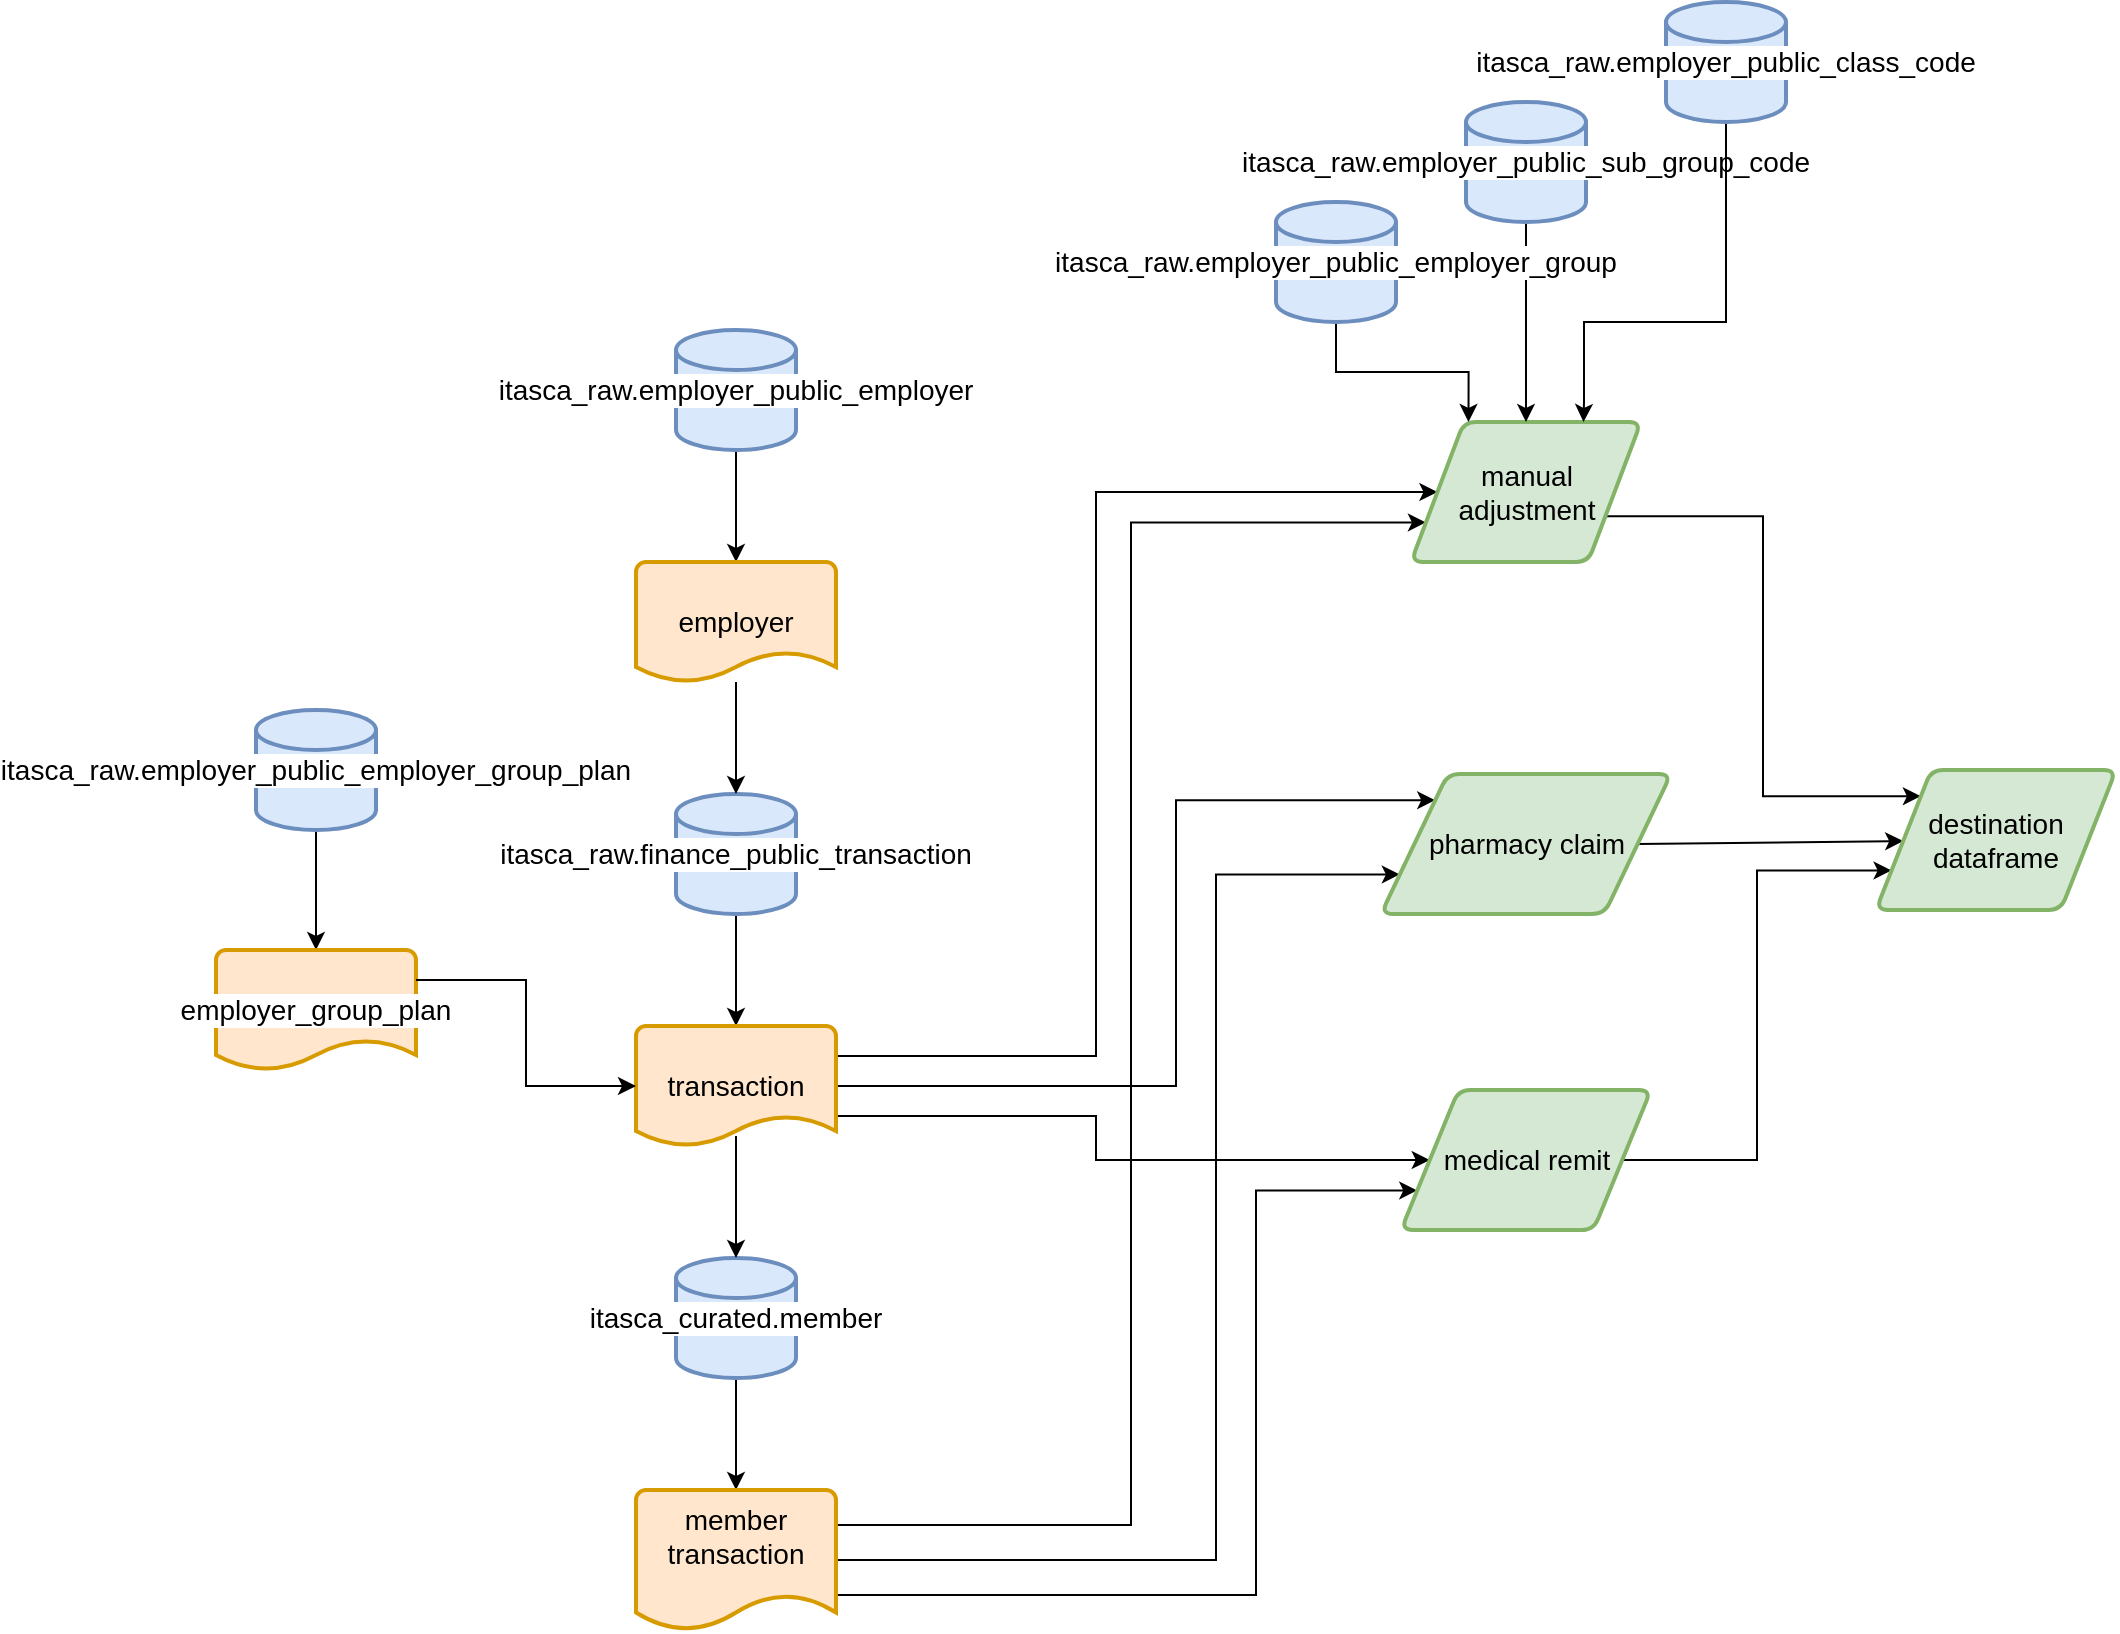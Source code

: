 <mxfile version="24.0.0" type="github">
  <diagram name="Page-1" id="moje5MP1D1rMO4aEr9rX">
    <mxGraphModel dx="4435" dy="1988" grid="1" gridSize="10" guides="1" tooltips="1" connect="1" arrows="1" fold="1" page="1" pageScale="1" pageWidth="850" pageHeight="1100" math="0" shadow="0">
      <root>
        <mxCell id="0" />
        <mxCell id="1" parent="0" />
        <mxCell id="fc4hQp4U5ANWg9E9tWy_-3" value="" style="edgeStyle=orthogonalEdgeStyle;rounded=0;orthogonalLoop=1;jettySize=auto;html=1;fontSize=14;" edge="1" parent="1" source="fc4hQp4U5ANWg9E9tWy_-1" target="fc4hQp4U5ANWg9E9tWy_-2">
          <mxGeometry relative="1" as="geometry" />
        </mxCell>
        <mxCell id="fc4hQp4U5ANWg9E9tWy_-1" value="itasca_raw.employer_public_employer" style="strokeWidth=2;html=1;shape=mxgraph.flowchart.database;whiteSpace=wrap;fillColor=#dae8fc;strokeColor=#6c8ebf;fontSize=14;verticalAlign=middle;align=center;labelPosition=center;verticalLabelPosition=middle;labelBackgroundColor=default;labelBorderColor=none;" vertex="1" parent="1">
          <mxGeometry x="180" y="350" width="60" height="60" as="geometry" />
        </mxCell>
        <mxCell id="fc4hQp4U5ANWg9E9tWy_-2" value="employer" style="strokeWidth=2;html=1;shape=mxgraph.flowchart.document2;whiteSpace=wrap;size=0.25;fillColor=#ffe6cc;strokeColor=#d79b00;labelBackgroundColor=none;fontSize=14;" vertex="1" parent="1">
          <mxGeometry x="160" y="466" width="100" height="60" as="geometry" />
        </mxCell>
        <mxCell id="fc4hQp4U5ANWg9E9tWy_-6" value="" style="edgeStyle=orthogonalEdgeStyle;rounded=0;orthogonalLoop=1;jettySize=auto;html=1;fontSize=14;" edge="1" source="fc4hQp4U5ANWg9E9tWy_-7" target="fc4hQp4U5ANWg9E9tWy_-8" parent="1">
          <mxGeometry relative="1" as="geometry" />
        </mxCell>
        <mxCell id="fc4hQp4U5ANWg9E9tWy_-7" value="itasca_raw.employer_public_employer_group_plan" style="strokeWidth=2;html=1;shape=mxgraph.flowchart.database;whiteSpace=wrap;fillColor=#dae8fc;strokeColor=#6c8ebf;fontSize=14;verticalAlign=middle;align=center;labelPosition=center;verticalLabelPosition=middle;labelBackgroundColor=default;labelBorderColor=none;" vertex="1" parent="1">
          <mxGeometry x="-30" y="540" width="60" height="60" as="geometry" />
        </mxCell>
        <mxCell id="fc4hQp4U5ANWg9E9tWy_-8" value="employer_group_plan" style="strokeWidth=2;html=1;shape=mxgraph.flowchart.document2;whiteSpace=wrap;size=0.25;fillColor=#ffe6cc;strokeColor=#d79b00;labelBackgroundColor=default;fontSize=14;" vertex="1" parent="1">
          <mxGeometry x="-50" y="660" width="100" height="60" as="geometry" />
        </mxCell>
        <mxCell id="fc4hQp4U5ANWg9E9tWy_-153" value="" style="edgeStyle=orthogonalEdgeStyle;rounded=0;orthogonalLoop=1;jettySize=auto;html=1;fontSize=14;" edge="1" source="fc4hQp4U5ANWg9E9tWy_-154" target="fc4hQp4U5ANWg9E9tWy_-155" parent="1">
          <mxGeometry relative="1" as="geometry" />
        </mxCell>
        <mxCell id="fc4hQp4U5ANWg9E9tWy_-154" value="itasca_raw.finance_public_transaction" style="strokeWidth=2;html=1;shape=mxgraph.flowchart.database;whiteSpace=wrap;fillColor=#dae8fc;strokeColor=#6c8ebf;fontSize=14;verticalAlign=middle;align=center;labelPosition=center;verticalLabelPosition=middle;labelBackgroundColor=default;labelBorderColor=none;" vertex="1" parent="1">
          <mxGeometry x="180" y="582" width="60" height="60" as="geometry" />
        </mxCell>
        <mxCell id="fc4hQp4U5ANWg9E9tWy_-191" style="edgeStyle=elbowEdgeStyle;rounded=0;orthogonalLoop=1;jettySize=auto;html=1;exitX=1;exitY=0.25;exitDx=0;exitDy=0;exitPerimeter=0;entryX=0;entryY=0.5;entryDx=0;entryDy=0;" edge="1" parent="1" source="fc4hQp4U5ANWg9E9tWy_-155" target="fc4hQp4U5ANWg9E9tWy_-164">
          <mxGeometry relative="1" as="geometry">
            <Array as="points">
              <mxPoint x="390" y="690" />
            </Array>
          </mxGeometry>
        </mxCell>
        <mxCell id="fc4hQp4U5ANWg9E9tWy_-193" style="edgeStyle=elbowEdgeStyle;rounded=0;orthogonalLoop=1;jettySize=auto;html=1;exitX=1;exitY=0.5;exitDx=0;exitDy=0;exitPerimeter=0;entryX=0;entryY=0;entryDx=0;entryDy=0;" edge="1" parent="1" source="fc4hQp4U5ANWg9E9tWy_-155" target="fc4hQp4U5ANWg9E9tWy_-181">
          <mxGeometry relative="1" as="geometry">
            <Array as="points">
              <mxPoint x="430" y="660" />
            </Array>
          </mxGeometry>
        </mxCell>
        <mxCell id="fc4hQp4U5ANWg9E9tWy_-197" style="edgeStyle=orthogonalEdgeStyle;rounded=0;orthogonalLoop=1;jettySize=auto;html=1;exitX=1;exitY=0.75;exitDx=0;exitDy=0;exitPerimeter=0;entryX=0;entryY=0.5;entryDx=0;entryDy=0;" edge="1" parent="1" source="fc4hQp4U5ANWg9E9tWy_-155" target="fc4hQp4U5ANWg9E9tWy_-196">
          <mxGeometry relative="1" as="geometry">
            <Array as="points">
              <mxPoint x="390" y="743" />
              <mxPoint x="390" y="765" />
            </Array>
          </mxGeometry>
        </mxCell>
        <mxCell id="fc4hQp4U5ANWg9E9tWy_-155" value="transaction" style="strokeWidth=2;html=1;shape=mxgraph.flowchart.document2;whiteSpace=wrap;size=0.25;fillColor=#ffe6cc;strokeColor=#d79b00;labelBackgroundColor=none;fontSize=14;" vertex="1" parent="1">
          <mxGeometry x="160" y="698" width="100" height="60" as="geometry" />
        </mxCell>
        <mxCell id="fc4hQp4U5ANWg9E9tWy_-156" style="edgeStyle=orthogonalEdgeStyle;rounded=0;orthogonalLoop=1;jettySize=auto;html=1;entryX=0.5;entryY=0;entryDx=0;entryDy=0;entryPerimeter=0;fontSize=14;" edge="1" parent="1" source="fc4hQp4U5ANWg9E9tWy_-2" target="fc4hQp4U5ANWg9E9tWy_-154">
          <mxGeometry relative="1" as="geometry" />
        </mxCell>
        <mxCell id="fc4hQp4U5ANWg9E9tWy_-159" value="" style="edgeStyle=orthogonalEdgeStyle;rounded=0;orthogonalLoop=1;jettySize=auto;html=1;fontSize=14;" edge="1" source="fc4hQp4U5ANWg9E9tWy_-160" target="fc4hQp4U5ANWg9E9tWy_-161" parent="1">
          <mxGeometry relative="1" as="geometry" />
        </mxCell>
        <mxCell id="fc4hQp4U5ANWg9E9tWy_-160" value="itasca_curated.member" style="strokeWidth=2;html=1;shape=mxgraph.flowchart.database;whiteSpace=wrap;fillColor=#dae8fc;strokeColor=#6c8ebf;fontSize=14;verticalAlign=middle;align=center;labelPosition=center;verticalLabelPosition=middle;labelBackgroundColor=default;labelBorderColor=none;" vertex="1" parent="1">
          <mxGeometry x="180" y="814" width="60" height="60" as="geometry" />
        </mxCell>
        <mxCell id="fc4hQp4U5ANWg9E9tWy_-192" style="edgeStyle=elbowEdgeStyle;rounded=0;orthogonalLoop=1;jettySize=auto;html=1;exitX=1;exitY=0.25;exitDx=0;exitDy=0;exitPerimeter=0;entryX=0;entryY=0.75;entryDx=0;entryDy=0;strokeColor=default;" edge="1" parent="1" source="fc4hQp4U5ANWg9E9tWy_-161" target="fc4hQp4U5ANWg9E9tWy_-164">
          <mxGeometry relative="1" as="geometry" />
        </mxCell>
        <mxCell id="fc4hQp4U5ANWg9E9tWy_-194" style="edgeStyle=elbowEdgeStyle;rounded=0;orthogonalLoop=1;jettySize=auto;html=1;exitX=1;exitY=0.5;exitDx=0;exitDy=0;exitPerimeter=0;entryX=0;entryY=0.75;entryDx=0;entryDy=0;" edge="1" parent="1" source="fc4hQp4U5ANWg9E9tWy_-161" target="fc4hQp4U5ANWg9E9tWy_-181">
          <mxGeometry relative="1" as="geometry">
            <Array as="points">
              <mxPoint x="450" y="800" />
            </Array>
          </mxGeometry>
        </mxCell>
        <mxCell id="fc4hQp4U5ANWg9E9tWy_-198" style="edgeStyle=elbowEdgeStyle;rounded=0;orthogonalLoop=1;jettySize=auto;html=1;exitX=1;exitY=0.75;exitDx=0;exitDy=0;exitPerimeter=0;entryX=0;entryY=0.75;entryDx=0;entryDy=0;" edge="1" parent="1" source="fc4hQp4U5ANWg9E9tWy_-161" target="fc4hQp4U5ANWg9E9tWy_-196">
          <mxGeometry relative="1" as="geometry">
            <Array as="points">
              <mxPoint x="470" y="880" />
            </Array>
          </mxGeometry>
        </mxCell>
        <mxCell id="fc4hQp4U5ANWg9E9tWy_-161" value="member transaction" style="strokeWidth=2;html=1;shape=mxgraph.flowchart.document2;whiteSpace=wrap;size=0.25;fillColor=#ffe6cc;strokeColor=#d79b00;labelBackgroundColor=none;fontSize=14;align=center;verticalAlign=top;" vertex="1" parent="1">
          <mxGeometry x="160" y="930" width="100" height="70" as="geometry" />
        </mxCell>
        <mxCell id="fc4hQp4U5ANWg9E9tWy_-162" style="edgeStyle=orthogonalEdgeStyle;rounded=0;orthogonalLoop=1;jettySize=auto;html=1;exitX=0.5;exitY=0.917;exitDx=0;exitDy=0;exitPerimeter=0;entryX=0.5;entryY=0;entryDx=0;entryDy=0;entryPerimeter=0;fontSize=14;" edge="1" parent="1" source="fc4hQp4U5ANWg9E9tWy_-155" target="fc4hQp4U5ANWg9E9tWy_-160">
          <mxGeometry relative="1" as="geometry" />
        </mxCell>
        <mxCell id="fc4hQp4U5ANWg9E9tWy_-203" style="edgeStyle=elbowEdgeStyle;rounded=0;orthogonalLoop=1;jettySize=auto;html=1;exitX=1;exitY=0.75;exitDx=0;exitDy=0;entryX=0;entryY=0;entryDx=0;entryDy=0;" edge="1" parent="1" source="fc4hQp4U5ANWg9E9tWy_-164" target="fc4hQp4U5ANWg9E9tWy_-201">
          <mxGeometry relative="1" as="geometry" />
        </mxCell>
        <mxCell id="fc4hQp4U5ANWg9E9tWy_-164" value="manual adjustment" style="shape=parallelogram;html=1;strokeWidth=2;perimeter=parallelogramPerimeter;whiteSpace=wrap;rounded=1;arcSize=12;size=0.23;fillColor=#d5e8d4;strokeColor=#82b366;labelBackgroundColor=none;fontSize=14;shadow=0;textShadow=0;" vertex="1" parent="1">
          <mxGeometry x="547.5" y="396" width="115" height="70" as="geometry" />
        </mxCell>
        <mxCell id="fc4hQp4U5ANWg9E9tWy_-172" style="edgeStyle=orthogonalEdgeStyle;rounded=0;orthogonalLoop=1;jettySize=auto;html=1;exitX=0.5;exitY=1;exitDx=0;exitDy=0;exitPerimeter=0;entryX=0.5;entryY=0;entryDx=0;entryDy=0;" edge="1" parent="1" source="fc4hQp4U5ANWg9E9tWy_-167" target="fc4hQp4U5ANWg9E9tWy_-164">
          <mxGeometry relative="1" as="geometry" />
        </mxCell>
        <mxCell id="fc4hQp4U5ANWg9E9tWy_-167" value="itasca_raw.employer_public_sub_group_code" style="strokeWidth=2;html=1;shape=mxgraph.flowchart.database;whiteSpace=wrap;fillColor=#dae8fc;strokeColor=#6c8ebf;labelBackgroundColor=default;fontSize=14;" vertex="1" parent="1">
          <mxGeometry x="575" y="236" width="60" height="60" as="geometry" />
        </mxCell>
        <mxCell id="fc4hQp4U5ANWg9E9tWy_-174" style="edgeStyle=orthogonalEdgeStyle;rounded=0;orthogonalLoop=1;jettySize=auto;html=1;exitX=0.5;exitY=1;exitDx=0;exitDy=0;exitPerimeter=0;entryX=0.75;entryY=0;entryDx=0;entryDy=0;" edge="1" parent="1" source="fc4hQp4U5ANWg9E9tWy_-168" target="fc4hQp4U5ANWg9E9tWy_-164">
          <mxGeometry relative="1" as="geometry">
            <Array as="points">
              <mxPoint x="705" y="346" />
              <mxPoint x="634" y="346" />
              <mxPoint x="634" y="386" />
              <mxPoint x="634" y="386" />
            </Array>
          </mxGeometry>
        </mxCell>
        <mxCell id="fc4hQp4U5ANWg9E9tWy_-168" value="itasca_raw.employer_public_class_code" style="strokeWidth=2;html=1;shape=mxgraph.flowchart.database;whiteSpace=wrap;fillColor=#dae8fc;strokeColor=#6c8ebf;labelBackgroundColor=default;fontSize=14;" vertex="1" parent="1">
          <mxGeometry x="675" y="186" width="60" height="60" as="geometry" />
        </mxCell>
        <mxCell id="fc4hQp4U5ANWg9E9tWy_-171" style="edgeStyle=orthogonalEdgeStyle;rounded=0;orthogonalLoop=1;jettySize=auto;html=1;exitX=0.5;exitY=1;exitDx=0;exitDy=0;exitPerimeter=0;entryX=0.25;entryY=0;entryDx=0;entryDy=0;" edge="1" parent="1" source="fc4hQp4U5ANWg9E9tWy_-169" target="fc4hQp4U5ANWg9E9tWy_-164">
          <mxGeometry relative="1" as="geometry" />
        </mxCell>
        <mxCell id="fc4hQp4U5ANWg9E9tWy_-169" value="itasca_raw.employer_public_employer_group" style="strokeWidth=2;html=1;shape=mxgraph.flowchart.database;whiteSpace=wrap;fillColor=#dae8fc;strokeColor=#6c8ebf;labelBackgroundColor=default;fontSize=14;" vertex="1" parent="1">
          <mxGeometry x="480" y="286" width="60" height="60" as="geometry" />
        </mxCell>
        <mxCell id="fc4hQp4U5ANWg9E9tWy_-202" style="rounded=0;orthogonalLoop=1;jettySize=auto;html=1;exitX=1;exitY=0.5;exitDx=0;exitDy=0;" edge="1" parent="1" source="fc4hQp4U5ANWg9E9tWy_-181" target="fc4hQp4U5ANWg9E9tWy_-201">
          <mxGeometry relative="1" as="geometry" />
        </mxCell>
        <mxCell id="fc4hQp4U5ANWg9E9tWy_-181" value="pharmacy claim" style="shape=parallelogram;html=1;strokeWidth=2;perimeter=parallelogramPerimeter;whiteSpace=wrap;rounded=1;arcSize=12;size=0.23;fontSize=14;fillColor=#d5e8d4;strokeColor=#82b366;" vertex="1" parent="1">
          <mxGeometry x="532.5" y="572" width="145" height="70" as="geometry" />
        </mxCell>
        <mxCell id="fc4hQp4U5ANWg9E9tWy_-204" style="edgeStyle=elbowEdgeStyle;rounded=0;orthogonalLoop=1;jettySize=auto;html=1;exitX=1;exitY=0.5;exitDx=0;exitDy=0;entryX=0;entryY=0.75;entryDx=0;entryDy=0;" edge="1" parent="1" source="fc4hQp4U5ANWg9E9tWy_-196" target="fc4hQp4U5ANWg9E9tWy_-201">
          <mxGeometry relative="1" as="geometry" />
        </mxCell>
        <mxCell id="fc4hQp4U5ANWg9E9tWy_-196" value="medical remit" style="shape=parallelogram;html=1;strokeWidth=2;perimeter=parallelogramPerimeter;whiteSpace=wrap;rounded=1;arcSize=12;size=0.23;fillColor=#d5e8d4;strokeColor=#82b366;fontSize=14;" vertex="1" parent="1">
          <mxGeometry x="542.5" y="730" width="125" height="70" as="geometry" />
        </mxCell>
        <mxCell id="fc4hQp4U5ANWg9E9tWy_-200" style="edgeStyle=orthogonalEdgeStyle;rounded=0;orthogonalLoop=1;jettySize=auto;html=1;exitX=1;exitY=0.25;exitDx=0;exitDy=0;exitPerimeter=0;entryX=0;entryY=0.5;entryDx=0;entryDy=0;entryPerimeter=0;" edge="1" parent="1" source="fc4hQp4U5ANWg9E9tWy_-8" target="fc4hQp4U5ANWg9E9tWy_-155">
          <mxGeometry relative="1" as="geometry" />
        </mxCell>
        <mxCell id="fc4hQp4U5ANWg9E9tWy_-201" value="destination dataframe" style="shape=parallelogram;html=1;strokeWidth=2;perimeter=parallelogramPerimeter;whiteSpace=wrap;rounded=1;arcSize=12;size=0.23;fillColor=#d5e8d4;strokeColor=#82b366;fontSize=14;" vertex="1" parent="1">
          <mxGeometry x="780" y="570" width="120" height="70" as="geometry" />
        </mxCell>
      </root>
    </mxGraphModel>
  </diagram>
</mxfile>
